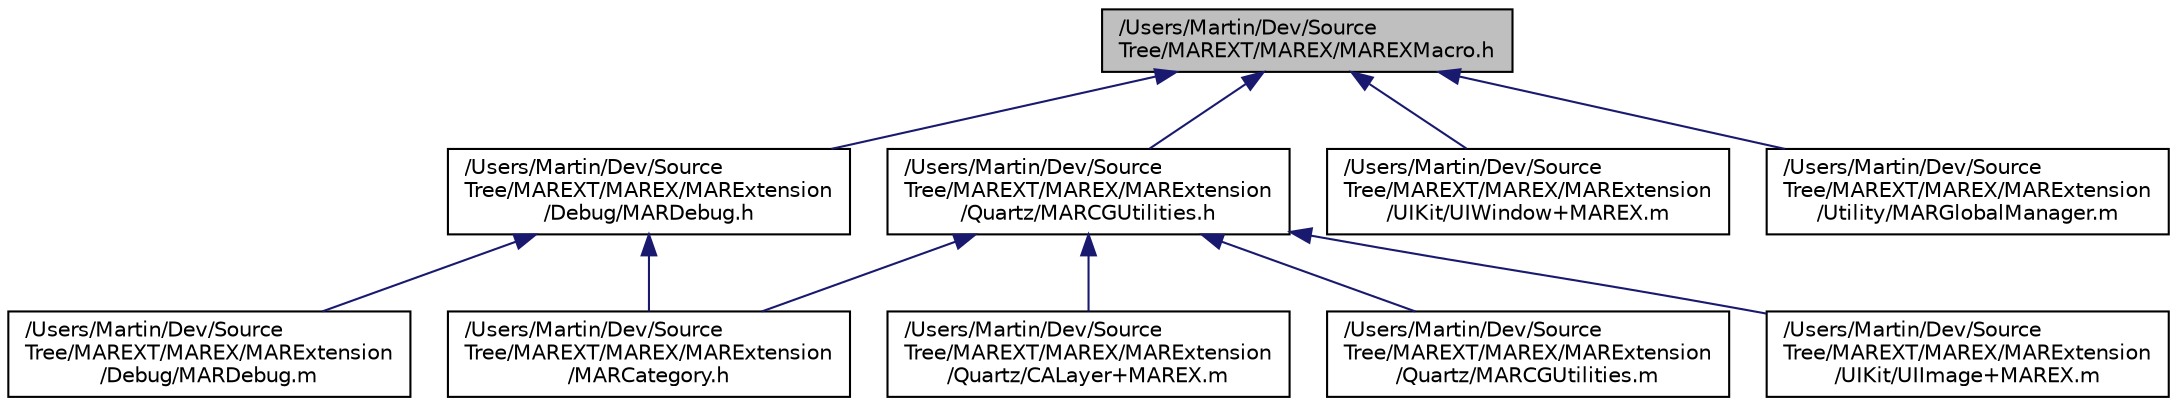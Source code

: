 digraph "/Users/Martin/Dev/SourceTree/MAREXT/MAREX/MAREXMacro.h"
{
  edge [fontname="Helvetica",fontsize="10",labelfontname="Helvetica",labelfontsize="10"];
  node [fontname="Helvetica",fontsize="10",shape=record];
  Node3 [label="/Users/Martin/Dev/Source\lTree/MAREXT/MAREX/MAREXMacro.h",height=0.2,width=0.4,color="black", fillcolor="grey75", style="filled", fontcolor="black"];
  Node3 -> Node4 [dir="back",color="midnightblue",fontsize="10",style="solid"];
  Node4 [label="/Users/Martin/Dev/Source\lTree/MAREXT/MAREX/MARExtension\l/Debug/MARDebug.h",height=0.2,width=0.4,color="black", fillcolor="white", style="filled",URL="$_m_a_r_debug_8h.html"];
  Node4 -> Node5 [dir="back",color="midnightblue",fontsize="10",style="solid"];
  Node5 [label="/Users/Martin/Dev/Source\lTree/MAREXT/MAREX/MARExtension\l/Debug/MARDebug.m",height=0.2,width=0.4,color="black", fillcolor="white", style="filled",URL="$_m_a_r_debug_8m.html"];
  Node4 -> Node6 [dir="back",color="midnightblue",fontsize="10",style="solid"];
  Node6 [label="/Users/Martin/Dev/Source\lTree/MAREXT/MAREX/MARExtension\l/MARCategory.h",height=0.2,width=0.4,color="black", fillcolor="white", style="filled",URL="$_m_a_r_category_8h.html"];
  Node3 -> Node7 [dir="back",color="midnightblue",fontsize="10",style="solid"];
  Node7 [label="/Users/Martin/Dev/Source\lTree/MAREXT/MAREX/MARExtension\l/Quartz/MARCGUtilities.h",height=0.2,width=0.4,color="black", fillcolor="white", style="filled",URL="$_m_a_r_c_g_utilities_8h.html"];
  Node7 -> Node6 [dir="back",color="midnightblue",fontsize="10",style="solid"];
  Node7 -> Node8 [dir="back",color="midnightblue",fontsize="10",style="solid"];
  Node8 [label="/Users/Martin/Dev/Source\lTree/MAREXT/MAREX/MARExtension\l/Quartz/CALayer+MAREX.m",height=0.2,width=0.4,color="black", fillcolor="white", style="filled",URL="$_c_a_layer_09_m_a_r_e_x_8m.html"];
  Node7 -> Node9 [dir="back",color="midnightblue",fontsize="10",style="solid"];
  Node9 [label="/Users/Martin/Dev/Source\lTree/MAREXT/MAREX/MARExtension\l/Quartz/MARCGUtilities.m",height=0.2,width=0.4,color="black", fillcolor="white", style="filled",URL="$_m_a_r_c_g_utilities_8m.html"];
  Node7 -> Node10 [dir="back",color="midnightblue",fontsize="10",style="solid"];
  Node10 [label="/Users/Martin/Dev/Source\lTree/MAREXT/MAREX/MARExtension\l/UIKit/UIImage+MAREX.m",height=0.2,width=0.4,color="black", fillcolor="white", style="filled",URL="$_u_i_image_09_m_a_r_e_x_8m.html"];
  Node3 -> Node11 [dir="back",color="midnightblue",fontsize="10",style="solid"];
  Node11 [label="/Users/Martin/Dev/Source\lTree/MAREXT/MAREX/MARExtension\l/UIKit/UIWindow+MAREX.m",height=0.2,width=0.4,color="black", fillcolor="white", style="filled",URL="$_u_i_window_09_m_a_r_e_x_8m.html"];
  Node3 -> Node12 [dir="back",color="midnightblue",fontsize="10",style="solid"];
  Node12 [label="/Users/Martin/Dev/Source\lTree/MAREXT/MAREX/MARExtension\l/Utility/MARGlobalManager.m",height=0.2,width=0.4,color="black", fillcolor="white", style="filled",URL="$_m_a_r_global_manager_8m.html"];
}
